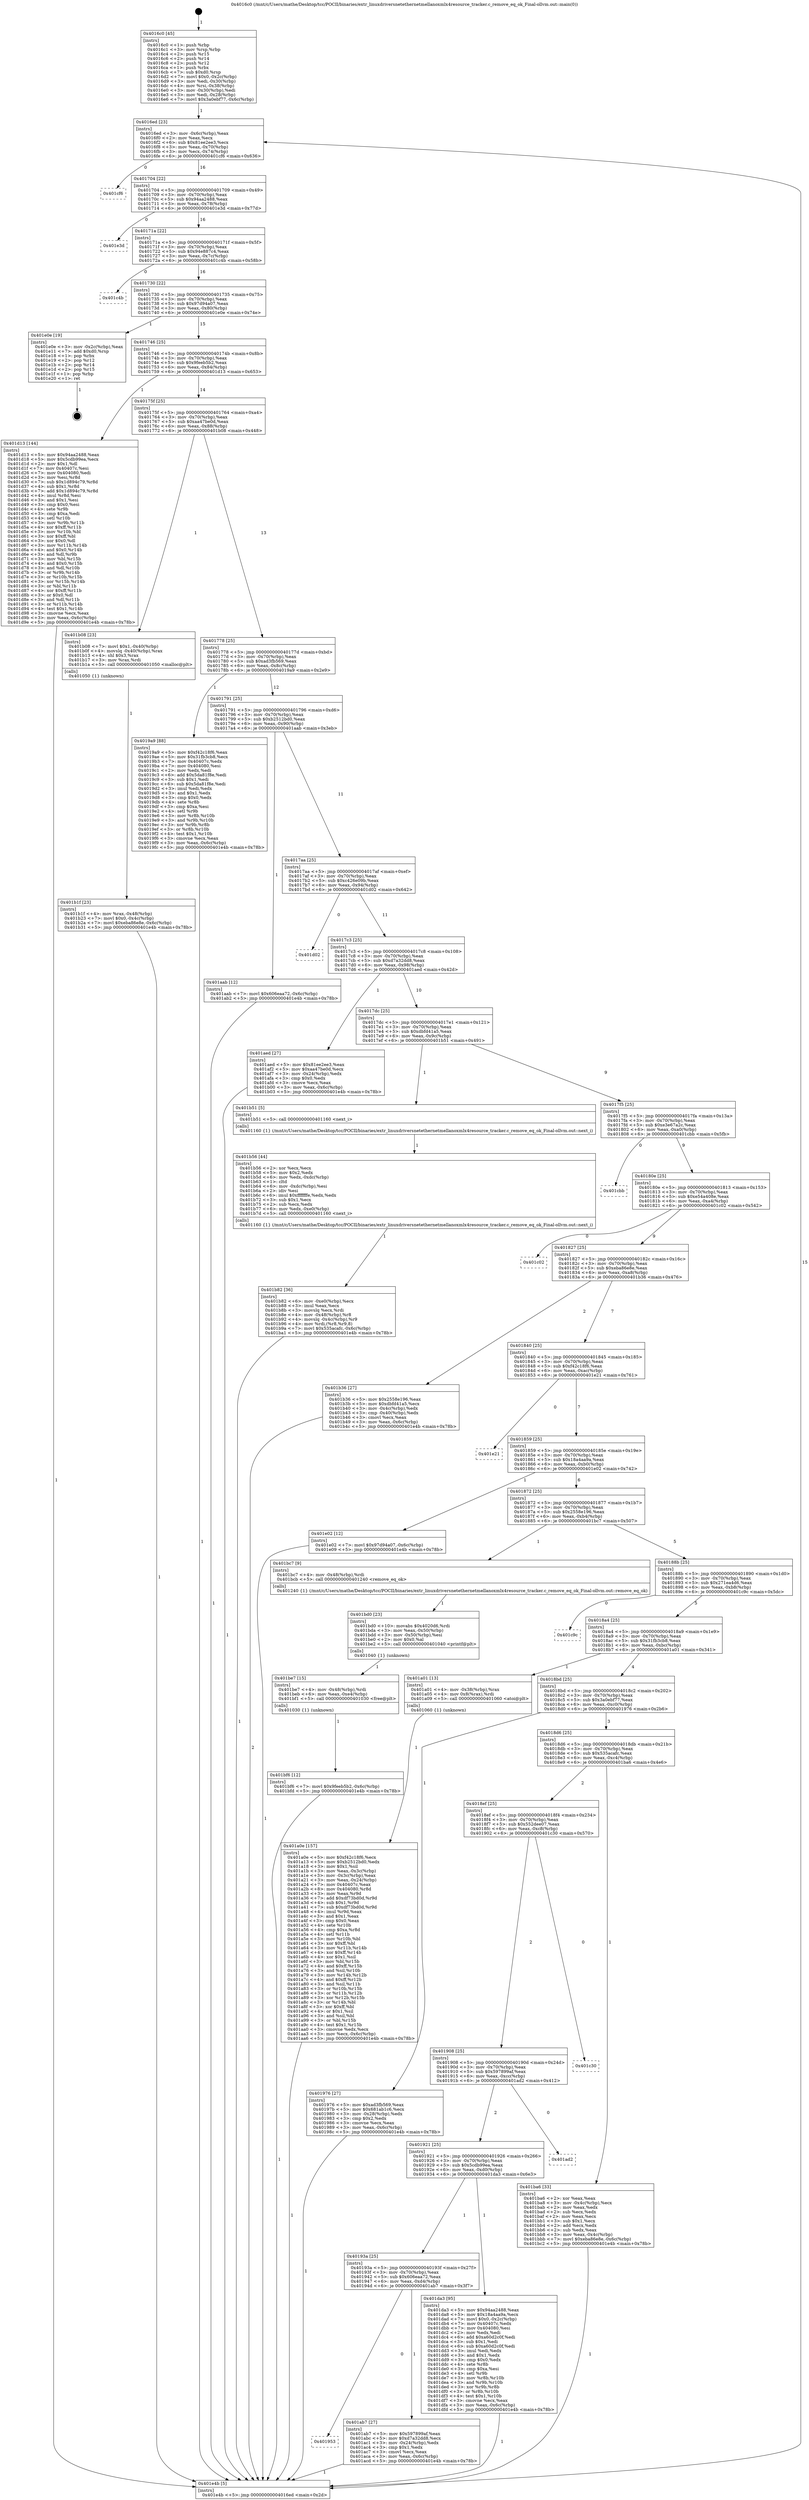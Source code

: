 digraph "0x4016c0" {
  label = "0x4016c0 (/mnt/c/Users/mathe/Desktop/tcc/POCII/binaries/extr_linuxdriversnetethernetmellanoxmlx4resource_tracker.c_remove_eq_ok_Final-ollvm.out::main(0))"
  labelloc = "t"
  node[shape=record]

  Entry [label="",width=0.3,height=0.3,shape=circle,fillcolor=black,style=filled]
  "0x4016ed" [label="{
     0x4016ed [23]\l
     | [instrs]\l
     &nbsp;&nbsp;0x4016ed \<+3\>: mov -0x6c(%rbp),%eax\l
     &nbsp;&nbsp;0x4016f0 \<+2\>: mov %eax,%ecx\l
     &nbsp;&nbsp;0x4016f2 \<+6\>: sub $0x81ee2ee3,%ecx\l
     &nbsp;&nbsp;0x4016f8 \<+3\>: mov %eax,-0x70(%rbp)\l
     &nbsp;&nbsp;0x4016fb \<+3\>: mov %ecx,-0x74(%rbp)\l
     &nbsp;&nbsp;0x4016fe \<+6\>: je 0000000000401cf6 \<main+0x636\>\l
  }"]
  "0x401cf6" [label="{
     0x401cf6\l
  }", style=dashed]
  "0x401704" [label="{
     0x401704 [22]\l
     | [instrs]\l
     &nbsp;&nbsp;0x401704 \<+5\>: jmp 0000000000401709 \<main+0x49\>\l
     &nbsp;&nbsp;0x401709 \<+3\>: mov -0x70(%rbp),%eax\l
     &nbsp;&nbsp;0x40170c \<+5\>: sub $0x94aa2488,%eax\l
     &nbsp;&nbsp;0x401711 \<+3\>: mov %eax,-0x78(%rbp)\l
     &nbsp;&nbsp;0x401714 \<+6\>: je 0000000000401e3d \<main+0x77d\>\l
  }"]
  Exit [label="",width=0.3,height=0.3,shape=circle,fillcolor=black,style=filled,peripheries=2]
  "0x401e3d" [label="{
     0x401e3d\l
  }", style=dashed]
  "0x40171a" [label="{
     0x40171a [22]\l
     | [instrs]\l
     &nbsp;&nbsp;0x40171a \<+5\>: jmp 000000000040171f \<main+0x5f\>\l
     &nbsp;&nbsp;0x40171f \<+3\>: mov -0x70(%rbp),%eax\l
     &nbsp;&nbsp;0x401722 \<+5\>: sub $0x94e887c4,%eax\l
     &nbsp;&nbsp;0x401727 \<+3\>: mov %eax,-0x7c(%rbp)\l
     &nbsp;&nbsp;0x40172a \<+6\>: je 0000000000401c4b \<main+0x58b\>\l
  }"]
  "0x401bf6" [label="{
     0x401bf6 [12]\l
     | [instrs]\l
     &nbsp;&nbsp;0x401bf6 \<+7\>: movl $0x9feeb5b2,-0x6c(%rbp)\l
     &nbsp;&nbsp;0x401bfd \<+5\>: jmp 0000000000401e4b \<main+0x78b\>\l
  }"]
  "0x401c4b" [label="{
     0x401c4b\l
  }", style=dashed]
  "0x401730" [label="{
     0x401730 [22]\l
     | [instrs]\l
     &nbsp;&nbsp;0x401730 \<+5\>: jmp 0000000000401735 \<main+0x75\>\l
     &nbsp;&nbsp;0x401735 \<+3\>: mov -0x70(%rbp),%eax\l
     &nbsp;&nbsp;0x401738 \<+5\>: sub $0x97d94a07,%eax\l
     &nbsp;&nbsp;0x40173d \<+3\>: mov %eax,-0x80(%rbp)\l
     &nbsp;&nbsp;0x401740 \<+6\>: je 0000000000401e0e \<main+0x74e\>\l
  }"]
  "0x401be7" [label="{
     0x401be7 [15]\l
     | [instrs]\l
     &nbsp;&nbsp;0x401be7 \<+4\>: mov -0x48(%rbp),%rdi\l
     &nbsp;&nbsp;0x401beb \<+6\>: mov %eax,-0xe4(%rbp)\l
     &nbsp;&nbsp;0x401bf1 \<+5\>: call 0000000000401030 \<free@plt\>\l
     | [calls]\l
     &nbsp;&nbsp;0x401030 \{1\} (unknown)\l
  }"]
  "0x401e0e" [label="{
     0x401e0e [19]\l
     | [instrs]\l
     &nbsp;&nbsp;0x401e0e \<+3\>: mov -0x2c(%rbp),%eax\l
     &nbsp;&nbsp;0x401e11 \<+7\>: add $0xd0,%rsp\l
     &nbsp;&nbsp;0x401e18 \<+1\>: pop %rbx\l
     &nbsp;&nbsp;0x401e19 \<+2\>: pop %r12\l
     &nbsp;&nbsp;0x401e1b \<+2\>: pop %r14\l
     &nbsp;&nbsp;0x401e1d \<+2\>: pop %r15\l
     &nbsp;&nbsp;0x401e1f \<+1\>: pop %rbp\l
     &nbsp;&nbsp;0x401e20 \<+1\>: ret\l
  }"]
  "0x401746" [label="{
     0x401746 [25]\l
     | [instrs]\l
     &nbsp;&nbsp;0x401746 \<+5\>: jmp 000000000040174b \<main+0x8b\>\l
     &nbsp;&nbsp;0x40174b \<+3\>: mov -0x70(%rbp),%eax\l
     &nbsp;&nbsp;0x40174e \<+5\>: sub $0x9feeb5b2,%eax\l
     &nbsp;&nbsp;0x401753 \<+6\>: mov %eax,-0x84(%rbp)\l
     &nbsp;&nbsp;0x401759 \<+6\>: je 0000000000401d13 \<main+0x653\>\l
  }"]
  "0x401bd0" [label="{
     0x401bd0 [23]\l
     | [instrs]\l
     &nbsp;&nbsp;0x401bd0 \<+10\>: movabs $0x4020d6,%rdi\l
     &nbsp;&nbsp;0x401bda \<+3\>: mov %eax,-0x50(%rbp)\l
     &nbsp;&nbsp;0x401bdd \<+3\>: mov -0x50(%rbp),%esi\l
     &nbsp;&nbsp;0x401be0 \<+2\>: mov $0x0,%al\l
     &nbsp;&nbsp;0x401be2 \<+5\>: call 0000000000401040 \<printf@plt\>\l
     | [calls]\l
     &nbsp;&nbsp;0x401040 \{1\} (unknown)\l
  }"]
  "0x401d13" [label="{
     0x401d13 [144]\l
     | [instrs]\l
     &nbsp;&nbsp;0x401d13 \<+5\>: mov $0x94aa2488,%eax\l
     &nbsp;&nbsp;0x401d18 \<+5\>: mov $0x5cdb99ea,%ecx\l
     &nbsp;&nbsp;0x401d1d \<+2\>: mov $0x1,%dl\l
     &nbsp;&nbsp;0x401d1f \<+7\>: mov 0x40407c,%esi\l
     &nbsp;&nbsp;0x401d26 \<+7\>: mov 0x404080,%edi\l
     &nbsp;&nbsp;0x401d2d \<+3\>: mov %esi,%r8d\l
     &nbsp;&nbsp;0x401d30 \<+7\>: sub $0x1d894c79,%r8d\l
     &nbsp;&nbsp;0x401d37 \<+4\>: sub $0x1,%r8d\l
     &nbsp;&nbsp;0x401d3b \<+7\>: add $0x1d894c79,%r8d\l
     &nbsp;&nbsp;0x401d42 \<+4\>: imul %r8d,%esi\l
     &nbsp;&nbsp;0x401d46 \<+3\>: and $0x1,%esi\l
     &nbsp;&nbsp;0x401d49 \<+3\>: cmp $0x0,%esi\l
     &nbsp;&nbsp;0x401d4c \<+4\>: sete %r9b\l
     &nbsp;&nbsp;0x401d50 \<+3\>: cmp $0xa,%edi\l
     &nbsp;&nbsp;0x401d53 \<+4\>: setl %r10b\l
     &nbsp;&nbsp;0x401d57 \<+3\>: mov %r9b,%r11b\l
     &nbsp;&nbsp;0x401d5a \<+4\>: xor $0xff,%r11b\l
     &nbsp;&nbsp;0x401d5e \<+3\>: mov %r10b,%bl\l
     &nbsp;&nbsp;0x401d61 \<+3\>: xor $0xff,%bl\l
     &nbsp;&nbsp;0x401d64 \<+3\>: xor $0x0,%dl\l
     &nbsp;&nbsp;0x401d67 \<+3\>: mov %r11b,%r14b\l
     &nbsp;&nbsp;0x401d6a \<+4\>: and $0x0,%r14b\l
     &nbsp;&nbsp;0x401d6e \<+3\>: and %dl,%r9b\l
     &nbsp;&nbsp;0x401d71 \<+3\>: mov %bl,%r15b\l
     &nbsp;&nbsp;0x401d74 \<+4\>: and $0x0,%r15b\l
     &nbsp;&nbsp;0x401d78 \<+3\>: and %dl,%r10b\l
     &nbsp;&nbsp;0x401d7b \<+3\>: or %r9b,%r14b\l
     &nbsp;&nbsp;0x401d7e \<+3\>: or %r10b,%r15b\l
     &nbsp;&nbsp;0x401d81 \<+3\>: xor %r15b,%r14b\l
     &nbsp;&nbsp;0x401d84 \<+3\>: or %bl,%r11b\l
     &nbsp;&nbsp;0x401d87 \<+4\>: xor $0xff,%r11b\l
     &nbsp;&nbsp;0x401d8b \<+3\>: or $0x0,%dl\l
     &nbsp;&nbsp;0x401d8e \<+3\>: and %dl,%r11b\l
     &nbsp;&nbsp;0x401d91 \<+3\>: or %r11b,%r14b\l
     &nbsp;&nbsp;0x401d94 \<+4\>: test $0x1,%r14b\l
     &nbsp;&nbsp;0x401d98 \<+3\>: cmovne %ecx,%eax\l
     &nbsp;&nbsp;0x401d9b \<+3\>: mov %eax,-0x6c(%rbp)\l
     &nbsp;&nbsp;0x401d9e \<+5\>: jmp 0000000000401e4b \<main+0x78b\>\l
  }"]
  "0x40175f" [label="{
     0x40175f [25]\l
     | [instrs]\l
     &nbsp;&nbsp;0x40175f \<+5\>: jmp 0000000000401764 \<main+0xa4\>\l
     &nbsp;&nbsp;0x401764 \<+3\>: mov -0x70(%rbp),%eax\l
     &nbsp;&nbsp;0x401767 \<+5\>: sub $0xaa47be0d,%eax\l
     &nbsp;&nbsp;0x40176c \<+6\>: mov %eax,-0x88(%rbp)\l
     &nbsp;&nbsp;0x401772 \<+6\>: je 0000000000401b08 \<main+0x448\>\l
  }"]
  "0x401b82" [label="{
     0x401b82 [36]\l
     | [instrs]\l
     &nbsp;&nbsp;0x401b82 \<+6\>: mov -0xe0(%rbp),%ecx\l
     &nbsp;&nbsp;0x401b88 \<+3\>: imul %eax,%ecx\l
     &nbsp;&nbsp;0x401b8b \<+3\>: movslq %ecx,%rdi\l
     &nbsp;&nbsp;0x401b8e \<+4\>: mov -0x48(%rbp),%r8\l
     &nbsp;&nbsp;0x401b92 \<+4\>: movslq -0x4c(%rbp),%r9\l
     &nbsp;&nbsp;0x401b96 \<+4\>: mov %rdi,(%r8,%r9,8)\l
     &nbsp;&nbsp;0x401b9a \<+7\>: movl $0x535acafc,-0x6c(%rbp)\l
     &nbsp;&nbsp;0x401ba1 \<+5\>: jmp 0000000000401e4b \<main+0x78b\>\l
  }"]
  "0x401b08" [label="{
     0x401b08 [23]\l
     | [instrs]\l
     &nbsp;&nbsp;0x401b08 \<+7\>: movl $0x1,-0x40(%rbp)\l
     &nbsp;&nbsp;0x401b0f \<+4\>: movslq -0x40(%rbp),%rax\l
     &nbsp;&nbsp;0x401b13 \<+4\>: shl $0x3,%rax\l
     &nbsp;&nbsp;0x401b17 \<+3\>: mov %rax,%rdi\l
     &nbsp;&nbsp;0x401b1a \<+5\>: call 0000000000401050 \<malloc@plt\>\l
     | [calls]\l
     &nbsp;&nbsp;0x401050 \{1\} (unknown)\l
  }"]
  "0x401778" [label="{
     0x401778 [25]\l
     | [instrs]\l
     &nbsp;&nbsp;0x401778 \<+5\>: jmp 000000000040177d \<main+0xbd\>\l
     &nbsp;&nbsp;0x40177d \<+3\>: mov -0x70(%rbp),%eax\l
     &nbsp;&nbsp;0x401780 \<+5\>: sub $0xad3fb569,%eax\l
     &nbsp;&nbsp;0x401785 \<+6\>: mov %eax,-0x8c(%rbp)\l
     &nbsp;&nbsp;0x40178b \<+6\>: je 00000000004019a9 \<main+0x2e9\>\l
  }"]
  "0x401b56" [label="{
     0x401b56 [44]\l
     | [instrs]\l
     &nbsp;&nbsp;0x401b56 \<+2\>: xor %ecx,%ecx\l
     &nbsp;&nbsp;0x401b58 \<+5\>: mov $0x2,%edx\l
     &nbsp;&nbsp;0x401b5d \<+6\>: mov %edx,-0xdc(%rbp)\l
     &nbsp;&nbsp;0x401b63 \<+1\>: cltd\l
     &nbsp;&nbsp;0x401b64 \<+6\>: mov -0xdc(%rbp),%esi\l
     &nbsp;&nbsp;0x401b6a \<+2\>: idiv %esi\l
     &nbsp;&nbsp;0x401b6c \<+6\>: imul $0xfffffffe,%edx,%edx\l
     &nbsp;&nbsp;0x401b72 \<+3\>: sub $0x1,%ecx\l
     &nbsp;&nbsp;0x401b75 \<+2\>: sub %ecx,%edx\l
     &nbsp;&nbsp;0x401b77 \<+6\>: mov %edx,-0xe0(%rbp)\l
     &nbsp;&nbsp;0x401b7d \<+5\>: call 0000000000401160 \<next_i\>\l
     | [calls]\l
     &nbsp;&nbsp;0x401160 \{1\} (/mnt/c/Users/mathe/Desktop/tcc/POCII/binaries/extr_linuxdriversnetethernetmellanoxmlx4resource_tracker.c_remove_eq_ok_Final-ollvm.out::next_i)\l
  }"]
  "0x4019a9" [label="{
     0x4019a9 [88]\l
     | [instrs]\l
     &nbsp;&nbsp;0x4019a9 \<+5\>: mov $0xf42c18f6,%eax\l
     &nbsp;&nbsp;0x4019ae \<+5\>: mov $0x31fb3cb8,%ecx\l
     &nbsp;&nbsp;0x4019b3 \<+7\>: mov 0x40407c,%edx\l
     &nbsp;&nbsp;0x4019ba \<+7\>: mov 0x404080,%esi\l
     &nbsp;&nbsp;0x4019c1 \<+2\>: mov %edx,%edi\l
     &nbsp;&nbsp;0x4019c3 \<+6\>: add $0x5da81f8e,%edi\l
     &nbsp;&nbsp;0x4019c9 \<+3\>: sub $0x1,%edi\l
     &nbsp;&nbsp;0x4019cc \<+6\>: sub $0x5da81f8e,%edi\l
     &nbsp;&nbsp;0x4019d2 \<+3\>: imul %edi,%edx\l
     &nbsp;&nbsp;0x4019d5 \<+3\>: and $0x1,%edx\l
     &nbsp;&nbsp;0x4019d8 \<+3\>: cmp $0x0,%edx\l
     &nbsp;&nbsp;0x4019db \<+4\>: sete %r8b\l
     &nbsp;&nbsp;0x4019df \<+3\>: cmp $0xa,%esi\l
     &nbsp;&nbsp;0x4019e2 \<+4\>: setl %r9b\l
     &nbsp;&nbsp;0x4019e6 \<+3\>: mov %r8b,%r10b\l
     &nbsp;&nbsp;0x4019e9 \<+3\>: and %r9b,%r10b\l
     &nbsp;&nbsp;0x4019ec \<+3\>: xor %r9b,%r8b\l
     &nbsp;&nbsp;0x4019ef \<+3\>: or %r8b,%r10b\l
     &nbsp;&nbsp;0x4019f2 \<+4\>: test $0x1,%r10b\l
     &nbsp;&nbsp;0x4019f6 \<+3\>: cmovne %ecx,%eax\l
     &nbsp;&nbsp;0x4019f9 \<+3\>: mov %eax,-0x6c(%rbp)\l
     &nbsp;&nbsp;0x4019fc \<+5\>: jmp 0000000000401e4b \<main+0x78b\>\l
  }"]
  "0x401791" [label="{
     0x401791 [25]\l
     | [instrs]\l
     &nbsp;&nbsp;0x401791 \<+5\>: jmp 0000000000401796 \<main+0xd6\>\l
     &nbsp;&nbsp;0x401796 \<+3\>: mov -0x70(%rbp),%eax\l
     &nbsp;&nbsp;0x401799 \<+5\>: sub $0xb2512bd0,%eax\l
     &nbsp;&nbsp;0x40179e \<+6\>: mov %eax,-0x90(%rbp)\l
     &nbsp;&nbsp;0x4017a4 \<+6\>: je 0000000000401aab \<main+0x3eb\>\l
  }"]
  "0x401b1f" [label="{
     0x401b1f [23]\l
     | [instrs]\l
     &nbsp;&nbsp;0x401b1f \<+4\>: mov %rax,-0x48(%rbp)\l
     &nbsp;&nbsp;0x401b23 \<+7\>: movl $0x0,-0x4c(%rbp)\l
     &nbsp;&nbsp;0x401b2a \<+7\>: movl $0xeba86e8e,-0x6c(%rbp)\l
     &nbsp;&nbsp;0x401b31 \<+5\>: jmp 0000000000401e4b \<main+0x78b\>\l
  }"]
  "0x401aab" [label="{
     0x401aab [12]\l
     | [instrs]\l
     &nbsp;&nbsp;0x401aab \<+7\>: movl $0x606eaa72,-0x6c(%rbp)\l
     &nbsp;&nbsp;0x401ab2 \<+5\>: jmp 0000000000401e4b \<main+0x78b\>\l
  }"]
  "0x4017aa" [label="{
     0x4017aa [25]\l
     | [instrs]\l
     &nbsp;&nbsp;0x4017aa \<+5\>: jmp 00000000004017af \<main+0xef\>\l
     &nbsp;&nbsp;0x4017af \<+3\>: mov -0x70(%rbp),%eax\l
     &nbsp;&nbsp;0x4017b2 \<+5\>: sub $0xc426e09b,%eax\l
     &nbsp;&nbsp;0x4017b7 \<+6\>: mov %eax,-0x94(%rbp)\l
     &nbsp;&nbsp;0x4017bd \<+6\>: je 0000000000401d02 \<main+0x642\>\l
  }"]
  "0x401953" [label="{
     0x401953\l
  }", style=dashed]
  "0x401d02" [label="{
     0x401d02\l
  }", style=dashed]
  "0x4017c3" [label="{
     0x4017c3 [25]\l
     | [instrs]\l
     &nbsp;&nbsp;0x4017c3 \<+5\>: jmp 00000000004017c8 \<main+0x108\>\l
     &nbsp;&nbsp;0x4017c8 \<+3\>: mov -0x70(%rbp),%eax\l
     &nbsp;&nbsp;0x4017cb \<+5\>: sub $0xd7a32dd8,%eax\l
     &nbsp;&nbsp;0x4017d0 \<+6\>: mov %eax,-0x98(%rbp)\l
     &nbsp;&nbsp;0x4017d6 \<+6\>: je 0000000000401aed \<main+0x42d\>\l
  }"]
  "0x401ab7" [label="{
     0x401ab7 [27]\l
     | [instrs]\l
     &nbsp;&nbsp;0x401ab7 \<+5\>: mov $0x597899af,%eax\l
     &nbsp;&nbsp;0x401abc \<+5\>: mov $0xd7a32dd8,%ecx\l
     &nbsp;&nbsp;0x401ac1 \<+3\>: mov -0x24(%rbp),%edx\l
     &nbsp;&nbsp;0x401ac4 \<+3\>: cmp $0x1,%edx\l
     &nbsp;&nbsp;0x401ac7 \<+3\>: cmovl %ecx,%eax\l
     &nbsp;&nbsp;0x401aca \<+3\>: mov %eax,-0x6c(%rbp)\l
     &nbsp;&nbsp;0x401acd \<+5\>: jmp 0000000000401e4b \<main+0x78b\>\l
  }"]
  "0x401aed" [label="{
     0x401aed [27]\l
     | [instrs]\l
     &nbsp;&nbsp;0x401aed \<+5\>: mov $0x81ee2ee3,%eax\l
     &nbsp;&nbsp;0x401af2 \<+5\>: mov $0xaa47be0d,%ecx\l
     &nbsp;&nbsp;0x401af7 \<+3\>: mov -0x24(%rbp),%edx\l
     &nbsp;&nbsp;0x401afa \<+3\>: cmp $0x0,%edx\l
     &nbsp;&nbsp;0x401afd \<+3\>: cmove %ecx,%eax\l
     &nbsp;&nbsp;0x401b00 \<+3\>: mov %eax,-0x6c(%rbp)\l
     &nbsp;&nbsp;0x401b03 \<+5\>: jmp 0000000000401e4b \<main+0x78b\>\l
  }"]
  "0x4017dc" [label="{
     0x4017dc [25]\l
     | [instrs]\l
     &nbsp;&nbsp;0x4017dc \<+5\>: jmp 00000000004017e1 \<main+0x121\>\l
     &nbsp;&nbsp;0x4017e1 \<+3\>: mov -0x70(%rbp),%eax\l
     &nbsp;&nbsp;0x4017e4 \<+5\>: sub $0xdbfd41a5,%eax\l
     &nbsp;&nbsp;0x4017e9 \<+6\>: mov %eax,-0x9c(%rbp)\l
     &nbsp;&nbsp;0x4017ef \<+6\>: je 0000000000401b51 \<main+0x491\>\l
  }"]
  "0x40193a" [label="{
     0x40193a [25]\l
     | [instrs]\l
     &nbsp;&nbsp;0x40193a \<+5\>: jmp 000000000040193f \<main+0x27f\>\l
     &nbsp;&nbsp;0x40193f \<+3\>: mov -0x70(%rbp),%eax\l
     &nbsp;&nbsp;0x401942 \<+5\>: sub $0x606eaa72,%eax\l
     &nbsp;&nbsp;0x401947 \<+6\>: mov %eax,-0xd4(%rbp)\l
     &nbsp;&nbsp;0x40194d \<+6\>: je 0000000000401ab7 \<main+0x3f7\>\l
  }"]
  "0x401b51" [label="{
     0x401b51 [5]\l
     | [instrs]\l
     &nbsp;&nbsp;0x401b51 \<+5\>: call 0000000000401160 \<next_i\>\l
     | [calls]\l
     &nbsp;&nbsp;0x401160 \{1\} (/mnt/c/Users/mathe/Desktop/tcc/POCII/binaries/extr_linuxdriversnetethernetmellanoxmlx4resource_tracker.c_remove_eq_ok_Final-ollvm.out::next_i)\l
  }"]
  "0x4017f5" [label="{
     0x4017f5 [25]\l
     | [instrs]\l
     &nbsp;&nbsp;0x4017f5 \<+5\>: jmp 00000000004017fa \<main+0x13a\>\l
     &nbsp;&nbsp;0x4017fa \<+3\>: mov -0x70(%rbp),%eax\l
     &nbsp;&nbsp;0x4017fd \<+5\>: sub $0xe3e67a2c,%eax\l
     &nbsp;&nbsp;0x401802 \<+6\>: mov %eax,-0xa0(%rbp)\l
     &nbsp;&nbsp;0x401808 \<+6\>: je 0000000000401cbb \<main+0x5fb\>\l
  }"]
  "0x401da3" [label="{
     0x401da3 [95]\l
     | [instrs]\l
     &nbsp;&nbsp;0x401da3 \<+5\>: mov $0x94aa2488,%eax\l
     &nbsp;&nbsp;0x401da8 \<+5\>: mov $0x18a4aa9a,%ecx\l
     &nbsp;&nbsp;0x401dad \<+7\>: movl $0x0,-0x2c(%rbp)\l
     &nbsp;&nbsp;0x401db4 \<+7\>: mov 0x40407c,%edx\l
     &nbsp;&nbsp;0x401dbb \<+7\>: mov 0x404080,%esi\l
     &nbsp;&nbsp;0x401dc2 \<+2\>: mov %edx,%edi\l
     &nbsp;&nbsp;0x401dc4 \<+6\>: add $0xa60d2c0f,%edi\l
     &nbsp;&nbsp;0x401dca \<+3\>: sub $0x1,%edi\l
     &nbsp;&nbsp;0x401dcd \<+6\>: sub $0xa60d2c0f,%edi\l
     &nbsp;&nbsp;0x401dd3 \<+3\>: imul %edi,%edx\l
     &nbsp;&nbsp;0x401dd6 \<+3\>: and $0x1,%edx\l
     &nbsp;&nbsp;0x401dd9 \<+3\>: cmp $0x0,%edx\l
     &nbsp;&nbsp;0x401ddc \<+4\>: sete %r8b\l
     &nbsp;&nbsp;0x401de0 \<+3\>: cmp $0xa,%esi\l
     &nbsp;&nbsp;0x401de3 \<+4\>: setl %r9b\l
     &nbsp;&nbsp;0x401de7 \<+3\>: mov %r8b,%r10b\l
     &nbsp;&nbsp;0x401dea \<+3\>: and %r9b,%r10b\l
     &nbsp;&nbsp;0x401ded \<+3\>: xor %r9b,%r8b\l
     &nbsp;&nbsp;0x401df0 \<+3\>: or %r8b,%r10b\l
     &nbsp;&nbsp;0x401df3 \<+4\>: test $0x1,%r10b\l
     &nbsp;&nbsp;0x401df7 \<+3\>: cmovne %ecx,%eax\l
     &nbsp;&nbsp;0x401dfa \<+3\>: mov %eax,-0x6c(%rbp)\l
     &nbsp;&nbsp;0x401dfd \<+5\>: jmp 0000000000401e4b \<main+0x78b\>\l
  }"]
  "0x401cbb" [label="{
     0x401cbb\l
  }", style=dashed]
  "0x40180e" [label="{
     0x40180e [25]\l
     | [instrs]\l
     &nbsp;&nbsp;0x40180e \<+5\>: jmp 0000000000401813 \<main+0x153\>\l
     &nbsp;&nbsp;0x401813 \<+3\>: mov -0x70(%rbp),%eax\l
     &nbsp;&nbsp;0x401816 \<+5\>: sub $0xe54a408e,%eax\l
     &nbsp;&nbsp;0x40181b \<+6\>: mov %eax,-0xa4(%rbp)\l
     &nbsp;&nbsp;0x401821 \<+6\>: je 0000000000401c02 \<main+0x542\>\l
  }"]
  "0x401921" [label="{
     0x401921 [25]\l
     | [instrs]\l
     &nbsp;&nbsp;0x401921 \<+5\>: jmp 0000000000401926 \<main+0x266\>\l
     &nbsp;&nbsp;0x401926 \<+3\>: mov -0x70(%rbp),%eax\l
     &nbsp;&nbsp;0x401929 \<+5\>: sub $0x5cdb99ea,%eax\l
     &nbsp;&nbsp;0x40192e \<+6\>: mov %eax,-0xd0(%rbp)\l
     &nbsp;&nbsp;0x401934 \<+6\>: je 0000000000401da3 \<main+0x6e3\>\l
  }"]
  "0x401c02" [label="{
     0x401c02\l
  }", style=dashed]
  "0x401827" [label="{
     0x401827 [25]\l
     | [instrs]\l
     &nbsp;&nbsp;0x401827 \<+5\>: jmp 000000000040182c \<main+0x16c\>\l
     &nbsp;&nbsp;0x40182c \<+3\>: mov -0x70(%rbp),%eax\l
     &nbsp;&nbsp;0x40182f \<+5\>: sub $0xeba86e8e,%eax\l
     &nbsp;&nbsp;0x401834 \<+6\>: mov %eax,-0xa8(%rbp)\l
     &nbsp;&nbsp;0x40183a \<+6\>: je 0000000000401b36 \<main+0x476\>\l
  }"]
  "0x401ad2" [label="{
     0x401ad2\l
  }", style=dashed]
  "0x401b36" [label="{
     0x401b36 [27]\l
     | [instrs]\l
     &nbsp;&nbsp;0x401b36 \<+5\>: mov $0x2558e196,%eax\l
     &nbsp;&nbsp;0x401b3b \<+5\>: mov $0xdbfd41a5,%ecx\l
     &nbsp;&nbsp;0x401b40 \<+3\>: mov -0x4c(%rbp),%edx\l
     &nbsp;&nbsp;0x401b43 \<+3\>: cmp -0x40(%rbp),%edx\l
     &nbsp;&nbsp;0x401b46 \<+3\>: cmovl %ecx,%eax\l
     &nbsp;&nbsp;0x401b49 \<+3\>: mov %eax,-0x6c(%rbp)\l
     &nbsp;&nbsp;0x401b4c \<+5\>: jmp 0000000000401e4b \<main+0x78b\>\l
  }"]
  "0x401840" [label="{
     0x401840 [25]\l
     | [instrs]\l
     &nbsp;&nbsp;0x401840 \<+5\>: jmp 0000000000401845 \<main+0x185\>\l
     &nbsp;&nbsp;0x401845 \<+3\>: mov -0x70(%rbp),%eax\l
     &nbsp;&nbsp;0x401848 \<+5\>: sub $0xf42c18f6,%eax\l
     &nbsp;&nbsp;0x40184d \<+6\>: mov %eax,-0xac(%rbp)\l
     &nbsp;&nbsp;0x401853 \<+6\>: je 0000000000401e21 \<main+0x761\>\l
  }"]
  "0x401908" [label="{
     0x401908 [25]\l
     | [instrs]\l
     &nbsp;&nbsp;0x401908 \<+5\>: jmp 000000000040190d \<main+0x24d\>\l
     &nbsp;&nbsp;0x40190d \<+3\>: mov -0x70(%rbp),%eax\l
     &nbsp;&nbsp;0x401910 \<+5\>: sub $0x597899af,%eax\l
     &nbsp;&nbsp;0x401915 \<+6\>: mov %eax,-0xcc(%rbp)\l
     &nbsp;&nbsp;0x40191b \<+6\>: je 0000000000401ad2 \<main+0x412\>\l
  }"]
  "0x401e21" [label="{
     0x401e21\l
  }", style=dashed]
  "0x401859" [label="{
     0x401859 [25]\l
     | [instrs]\l
     &nbsp;&nbsp;0x401859 \<+5\>: jmp 000000000040185e \<main+0x19e\>\l
     &nbsp;&nbsp;0x40185e \<+3\>: mov -0x70(%rbp),%eax\l
     &nbsp;&nbsp;0x401861 \<+5\>: sub $0x18a4aa9a,%eax\l
     &nbsp;&nbsp;0x401866 \<+6\>: mov %eax,-0xb0(%rbp)\l
     &nbsp;&nbsp;0x40186c \<+6\>: je 0000000000401e02 \<main+0x742\>\l
  }"]
  "0x401c30" [label="{
     0x401c30\l
  }", style=dashed]
  "0x401e02" [label="{
     0x401e02 [12]\l
     | [instrs]\l
     &nbsp;&nbsp;0x401e02 \<+7\>: movl $0x97d94a07,-0x6c(%rbp)\l
     &nbsp;&nbsp;0x401e09 \<+5\>: jmp 0000000000401e4b \<main+0x78b\>\l
  }"]
  "0x401872" [label="{
     0x401872 [25]\l
     | [instrs]\l
     &nbsp;&nbsp;0x401872 \<+5\>: jmp 0000000000401877 \<main+0x1b7\>\l
     &nbsp;&nbsp;0x401877 \<+3\>: mov -0x70(%rbp),%eax\l
     &nbsp;&nbsp;0x40187a \<+5\>: sub $0x2558e196,%eax\l
     &nbsp;&nbsp;0x40187f \<+6\>: mov %eax,-0xb4(%rbp)\l
     &nbsp;&nbsp;0x401885 \<+6\>: je 0000000000401bc7 \<main+0x507\>\l
  }"]
  "0x4018ef" [label="{
     0x4018ef [25]\l
     | [instrs]\l
     &nbsp;&nbsp;0x4018ef \<+5\>: jmp 00000000004018f4 \<main+0x234\>\l
     &nbsp;&nbsp;0x4018f4 \<+3\>: mov -0x70(%rbp),%eax\l
     &nbsp;&nbsp;0x4018f7 \<+5\>: sub $0x552dee07,%eax\l
     &nbsp;&nbsp;0x4018fc \<+6\>: mov %eax,-0xc8(%rbp)\l
     &nbsp;&nbsp;0x401902 \<+6\>: je 0000000000401c30 \<main+0x570\>\l
  }"]
  "0x401bc7" [label="{
     0x401bc7 [9]\l
     | [instrs]\l
     &nbsp;&nbsp;0x401bc7 \<+4\>: mov -0x48(%rbp),%rdi\l
     &nbsp;&nbsp;0x401bcb \<+5\>: call 0000000000401240 \<remove_eq_ok\>\l
     | [calls]\l
     &nbsp;&nbsp;0x401240 \{1\} (/mnt/c/Users/mathe/Desktop/tcc/POCII/binaries/extr_linuxdriversnetethernetmellanoxmlx4resource_tracker.c_remove_eq_ok_Final-ollvm.out::remove_eq_ok)\l
  }"]
  "0x40188b" [label="{
     0x40188b [25]\l
     | [instrs]\l
     &nbsp;&nbsp;0x40188b \<+5\>: jmp 0000000000401890 \<main+0x1d0\>\l
     &nbsp;&nbsp;0x401890 \<+3\>: mov -0x70(%rbp),%eax\l
     &nbsp;&nbsp;0x401893 \<+5\>: sub $0x271ea4d6,%eax\l
     &nbsp;&nbsp;0x401898 \<+6\>: mov %eax,-0xb8(%rbp)\l
     &nbsp;&nbsp;0x40189e \<+6\>: je 0000000000401c9c \<main+0x5dc\>\l
  }"]
  "0x401ba6" [label="{
     0x401ba6 [33]\l
     | [instrs]\l
     &nbsp;&nbsp;0x401ba6 \<+2\>: xor %eax,%eax\l
     &nbsp;&nbsp;0x401ba8 \<+3\>: mov -0x4c(%rbp),%ecx\l
     &nbsp;&nbsp;0x401bab \<+2\>: mov %eax,%edx\l
     &nbsp;&nbsp;0x401bad \<+2\>: sub %ecx,%edx\l
     &nbsp;&nbsp;0x401baf \<+2\>: mov %eax,%ecx\l
     &nbsp;&nbsp;0x401bb1 \<+3\>: sub $0x1,%ecx\l
     &nbsp;&nbsp;0x401bb4 \<+2\>: add %ecx,%edx\l
     &nbsp;&nbsp;0x401bb6 \<+2\>: sub %edx,%eax\l
     &nbsp;&nbsp;0x401bb8 \<+3\>: mov %eax,-0x4c(%rbp)\l
     &nbsp;&nbsp;0x401bbb \<+7\>: movl $0xeba86e8e,-0x6c(%rbp)\l
     &nbsp;&nbsp;0x401bc2 \<+5\>: jmp 0000000000401e4b \<main+0x78b\>\l
  }"]
  "0x401c9c" [label="{
     0x401c9c\l
  }", style=dashed]
  "0x4018a4" [label="{
     0x4018a4 [25]\l
     | [instrs]\l
     &nbsp;&nbsp;0x4018a4 \<+5\>: jmp 00000000004018a9 \<main+0x1e9\>\l
     &nbsp;&nbsp;0x4018a9 \<+3\>: mov -0x70(%rbp),%eax\l
     &nbsp;&nbsp;0x4018ac \<+5\>: sub $0x31fb3cb8,%eax\l
     &nbsp;&nbsp;0x4018b1 \<+6\>: mov %eax,-0xbc(%rbp)\l
     &nbsp;&nbsp;0x4018b7 \<+6\>: je 0000000000401a01 \<main+0x341\>\l
  }"]
  "0x401a0e" [label="{
     0x401a0e [157]\l
     | [instrs]\l
     &nbsp;&nbsp;0x401a0e \<+5\>: mov $0xf42c18f6,%ecx\l
     &nbsp;&nbsp;0x401a13 \<+5\>: mov $0xb2512bd0,%edx\l
     &nbsp;&nbsp;0x401a18 \<+3\>: mov $0x1,%sil\l
     &nbsp;&nbsp;0x401a1b \<+3\>: mov %eax,-0x3c(%rbp)\l
     &nbsp;&nbsp;0x401a1e \<+3\>: mov -0x3c(%rbp),%eax\l
     &nbsp;&nbsp;0x401a21 \<+3\>: mov %eax,-0x24(%rbp)\l
     &nbsp;&nbsp;0x401a24 \<+7\>: mov 0x40407c,%eax\l
     &nbsp;&nbsp;0x401a2b \<+8\>: mov 0x404080,%r8d\l
     &nbsp;&nbsp;0x401a33 \<+3\>: mov %eax,%r9d\l
     &nbsp;&nbsp;0x401a36 \<+7\>: add $0xdf73bd0d,%r9d\l
     &nbsp;&nbsp;0x401a3d \<+4\>: sub $0x1,%r9d\l
     &nbsp;&nbsp;0x401a41 \<+7\>: sub $0xdf73bd0d,%r9d\l
     &nbsp;&nbsp;0x401a48 \<+4\>: imul %r9d,%eax\l
     &nbsp;&nbsp;0x401a4c \<+3\>: and $0x1,%eax\l
     &nbsp;&nbsp;0x401a4f \<+3\>: cmp $0x0,%eax\l
     &nbsp;&nbsp;0x401a52 \<+4\>: sete %r10b\l
     &nbsp;&nbsp;0x401a56 \<+4\>: cmp $0xa,%r8d\l
     &nbsp;&nbsp;0x401a5a \<+4\>: setl %r11b\l
     &nbsp;&nbsp;0x401a5e \<+3\>: mov %r10b,%bl\l
     &nbsp;&nbsp;0x401a61 \<+3\>: xor $0xff,%bl\l
     &nbsp;&nbsp;0x401a64 \<+3\>: mov %r11b,%r14b\l
     &nbsp;&nbsp;0x401a67 \<+4\>: xor $0xff,%r14b\l
     &nbsp;&nbsp;0x401a6b \<+4\>: xor $0x1,%sil\l
     &nbsp;&nbsp;0x401a6f \<+3\>: mov %bl,%r15b\l
     &nbsp;&nbsp;0x401a72 \<+4\>: and $0xff,%r15b\l
     &nbsp;&nbsp;0x401a76 \<+3\>: and %sil,%r10b\l
     &nbsp;&nbsp;0x401a79 \<+3\>: mov %r14b,%r12b\l
     &nbsp;&nbsp;0x401a7c \<+4\>: and $0xff,%r12b\l
     &nbsp;&nbsp;0x401a80 \<+3\>: and %sil,%r11b\l
     &nbsp;&nbsp;0x401a83 \<+3\>: or %r10b,%r15b\l
     &nbsp;&nbsp;0x401a86 \<+3\>: or %r11b,%r12b\l
     &nbsp;&nbsp;0x401a89 \<+3\>: xor %r12b,%r15b\l
     &nbsp;&nbsp;0x401a8c \<+3\>: or %r14b,%bl\l
     &nbsp;&nbsp;0x401a8f \<+3\>: xor $0xff,%bl\l
     &nbsp;&nbsp;0x401a92 \<+4\>: or $0x1,%sil\l
     &nbsp;&nbsp;0x401a96 \<+3\>: and %sil,%bl\l
     &nbsp;&nbsp;0x401a99 \<+3\>: or %bl,%r15b\l
     &nbsp;&nbsp;0x401a9c \<+4\>: test $0x1,%r15b\l
     &nbsp;&nbsp;0x401aa0 \<+3\>: cmovne %edx,%ecx\l
     &nbsp;&nbsp;0x401aa3 \<+3\>: mov %ecx,-0x6c(%rbp)\l
     &nbsp;&nbsp;0x401aa6 \<+5\>: jmp 0000000000401e4b \<main+0x78b\>\l
  }"]
  "0x401a01" [label="{
     0x401a01 [13]\l
     | [instrs]\l
     &nbsp;&nbsp;0x401a01 \<+4\>: mov -0x38(%rbp),%rax\l
     &nbsp;&nbsp;0x401a05 \<+4\>: mov 0x8(%rax),%rdi\l
     &nbsp;&nbsp;0x401a09 \<+5\>: call 0000000000401060 \<atoi@plt\>\l
     | [calls]\l
     &nbsp;&nbsp;0x401060 \{1\} (unknown)\l
  }"]
  "0x4018bd" [label="{
     0x4018bd [25]\l
     | [instrs]\l
     &nbsp;&nbsp;0x4018bd \<+5\>: jmp 00000000004018c2 \<main+0x202\>\l
     &nbsp;&nbsp;0x4018c2 \<+3\>: mov -0x70(%rbp),%eax\l
     &nbsp;&nbsp;0x4018c5 \<+5\>: sub $0x3a0ebf77,%eax\l
     &nbsp;&nbsp;0x4018ca \<+6\>: mov %eax,-0xc0(%rbp)\l
     &nbsp;&nbsp;0x4018d0 \<+6\>: je 0000000000401976 \<main+0x2b6\>\l
  }"]
  "0x4016c0" [label="{
     0x4016c0 [45]\l
     | [instrs]\l
     &nbsp;&nbsp;0x4016c0 \<+1\>: push %rbp\l
     &nbsp;&nbsp;0x4016c1 \<+3\>: mov %rsp,%rbp\l
     &nbsp;&nbsp;0x4016c4 \<+2\>: push %r15\l
     &nbsp;&nbsp;0x4016c6 \<+2\>: push %r14\l
     &nbsp;&nbsp;0x4016c8 \<+2\>: push %r12\l
     &nbsp;&nbsp;0x4016ca \<+1\>: push %rbx\l
     &nbsp;&nbsp;0x4016cb \<+7\>: sub $0xd0,%rsp\l
     &nbsp;&nbsp;0x4016d2 \<+7\>: movl $0x0,-0x2c(%rbp)\l
     &nbsp;&nbsp;0x4016d9 \<+3\>: mov %edi,-0x30(%rbp)\l
     &nbsp;&nbsp;0x4016dc \<+4\>: mov %rsi,-0x38(%rbp)\l
     &nbsp;&nbsp;0x4016e0 \<+3\>: mov -0x30(%rbp),%edi\l
     &nbsp;&nbsp;0x4016e3 \<+3\>: mov %edi,-0x28(%rbp)\l
     &nbsp;&nbsp;0x4016e6 \<+7\>: movl $0x3a0ebf77,-0x6c(%rbp)\l
  }"]
  "0x401976" [label="{
     0x401976 [27]\l
     | [instrs]\l
     &nbsp;&nbsp;0x401976 \<+5\>: mov $0xad3fb569,%eax\l
     &nbsp;&nbsp;0x40197b \<+5\>: mov $0x681ab1c6,%ecx\l
     &nbsp;&nbsp;0x401980 \<+3\>: mov -0x28(%rbp),%edx\l
     &nbsp;&nbsp;0x401983 \<+3\>: cmp $0x2,%edx\l
     &nbsp;&nbsp;0x401986 \<+3\>: cmovne %ecx,%eax\l
     &nbsp;&nbsp;0x401989 \<+3\>: mov %eax,-0x6c(%rbp)\l
     &nbsp;&nbsp;0x40198c \<+5\>: jmp 0000000000401e4b \<main+0x78b\>\l
  }"]
  "0x4018d6" [label="{
     0x4018d6 [25]\l
     | [instrs]\l
     &nbsp;&nbsp;0x4018d6 \<+5\>: jmp 00000000004018db \<main+0x21b\>\l
     &nbsp;&nbsp;0x4018db \<+3\>: mov -0x70(%rbp),%eax\l
     &nbsp;&nbsp;0x4018de \<+5\>: sub $0x535acafc,%eax\l
     &nbsp;&nbsp;0x4018e3 \<+6\>: mov %eax,-0xc4(%rbp)\l
     &nbsp;&nbsp;0x4018e9 \<+6\>: je 0000000000401ba6 \<main+0x4e6\>\l
  }"]
  "0x401e4b" [label="{
     0x401e4b [5]\l
     | [instrs]\l
     &nbsp;&nbsp;0x401e4b \<+5\>: jmp 00000000004016ed \<main+0x2d\>\l
  }"]
  Entry -> "0x4016c0" [label=" 1"]
  "0x4016ed" -> "0x401cf6" [label=" 0"]
  "0x4016ed" -> "0x401704" [label=" 16"]
  "0x401e0e" -> Exit [label=" 1"]
  "0x401704" -> "0x401e3d" [label=" 0"]
  "0x401704" -> "0x40171a" [label=" 16"]
  "0x401e02" -> "0x401e4b" [label=" 1"]
  "0x40171a" -> "0x401c4b" [label=" 0"]
  "0x40171a" -> "0x401730" [label=" 16"]
  "0x401da3" -> "0x401e4b" [label=" 1"]
  "0x401730" -> "0x401e0e" [label=" 1"]
  "0x401730" -> "0x401746" [label=" 15"]
  "0x401d13" -> "0x401e4b" [label=" 1"]
  "0x401746" -> "0x401d13" [label=" 1"]
  "0x401746" -> "0x40175f" [label=" 14"]
  "0x401bf6" -> "0x401e4b" [label=" 1"]
  "0x40175f" -> "0x401b08" [label=" 1"]
  "0x40175f" -> "0x401778" [label=" 13"]
  "0x401be7" -> "0x401bf6" [label=" 1"]
  "0x401778" -> "0x4019a9" [label=" 1"]
  "0x401778" -> "0x401791" [label=" 12"]
  "0x401bd0" -> "0x401be7" [label=" 1"]
  "0x401791" -> "0x401aab" [label=" 1"]
  "0x401791" -> "0x4017aa" [label=" 11"]
  "0x401bc7" -> "0x401bd0" [label=" 1"]
  "0x4017aa" -> "0x401d02" [label=" 0"]
  "0x4017aa" -> "0x4017c3" [label=" 11"]
  "0x401ba6" -> "0x401e4b" [label=" 1"]
  "0x4017c3" -> "0x401aed" [label=" 1"]
  "0x4017c3" -> "0x4017dc" [label=" 10"]
  "0x401b82" -> "0x401e4b" [label=" 1"]
  "0x4017dc" -> "0x401b51" [label=" 1"]
  "0x4017dc" -> "0x4017f5" [label=" 9"]
  "0x401b51" -> "0x401b56" [label=" 1"]
  "0x4017f5" -> "0x401cbb" [label=" 0"]
  "0x4017f5" -> "0x40180e" [label=" 9"]
  "0x401b36" -> "0x401e4b" [label=" 2"]
  "0x40180e" -> "0x401c02" [label=" 0"]
  "0x40180e" -> "0x401827" [label=" 9"]
  "0x401b08" -> "0x401b1f" [label=" 1"]
  "0x401827" -> "0x401b36" [label=" 2"]
  "0x401827" -> "0x401840" [label=" 7"]
  "0x401aed" -> "0x401e4b" [label=" 1"]
  "0x401840" -> "0x401e21" [label=" 0"]
  "0x401840" -> "0x401859" [label=" 7"]
  "0x40193a" -> "0x401953" [label=" 0"]
  "0x401859" -> "0x401e02" [label=" 1"]
  "0x401859" -> "0x401872" [label=" 6"]
  "0x40193a" -> "0x401ab7" [label=" 1"]
  "0x401872" -> "0x401bc7" [label=" 1"]
  "0x401872" -> "0x40188b" [label=" 5"]
  "0x401921" -> "0x40193a" [label=" 1"]
  "0x40188b" -> "0x401c9c" [label=" 0"]
  "0x40188b" -> "0x4018a4" [label=" 5"]
  "0x401921" -> "0x401da3" [label=" 1"]
  "0x4018a4" -> "0x401a01" [label=" 1"]
  "0x4018a4" -> "0x4018bd" [label=" 4"]
  "0x401908" -> "0x401921" [label=" 2"]
  "0x4018bd" -> "0x401976" [label=" 1"]
  "0x4018bd" -> "0x4018d6" [label=" 3"]
  "0x401976" -> "0x401e4b" [label=" 1"]
  "0x4016c0" -> "0x4016ed" [label=" 1"]
  "0x401e4b" -> "0x4016ed" [label=" 15"]
  "0x4019a9" -> "0x401e4b" [label=" 1"]
  "0x401a01" -> "0x401a0e" [label=" 1"]
  "0x401a0e" -> "0x401e4b" [label=" 1"]
  "0x401aab" -> "0x401e4b" [label=" 1"]
  "0x401b1f" -> "0x401e4b" [label=" 1"]
  "0x4018d6" -> "0x401ba6" [label=" 1"]
  "0x4018d6" -> "0x4018ef" [label=" 2"]
  "0x401b56" -> "0x401b82" [label=" 1"]
  "0x4018ef" -> "0x401c30" [label=" 0"]
  "0x4018ef" -> "0x401908" [label=" 2"]
  "0x401ab7" -> "0x401e4b" [label=" 1"]
  "0x401908" -> "0x401ad2" [label=" 0"]
}

